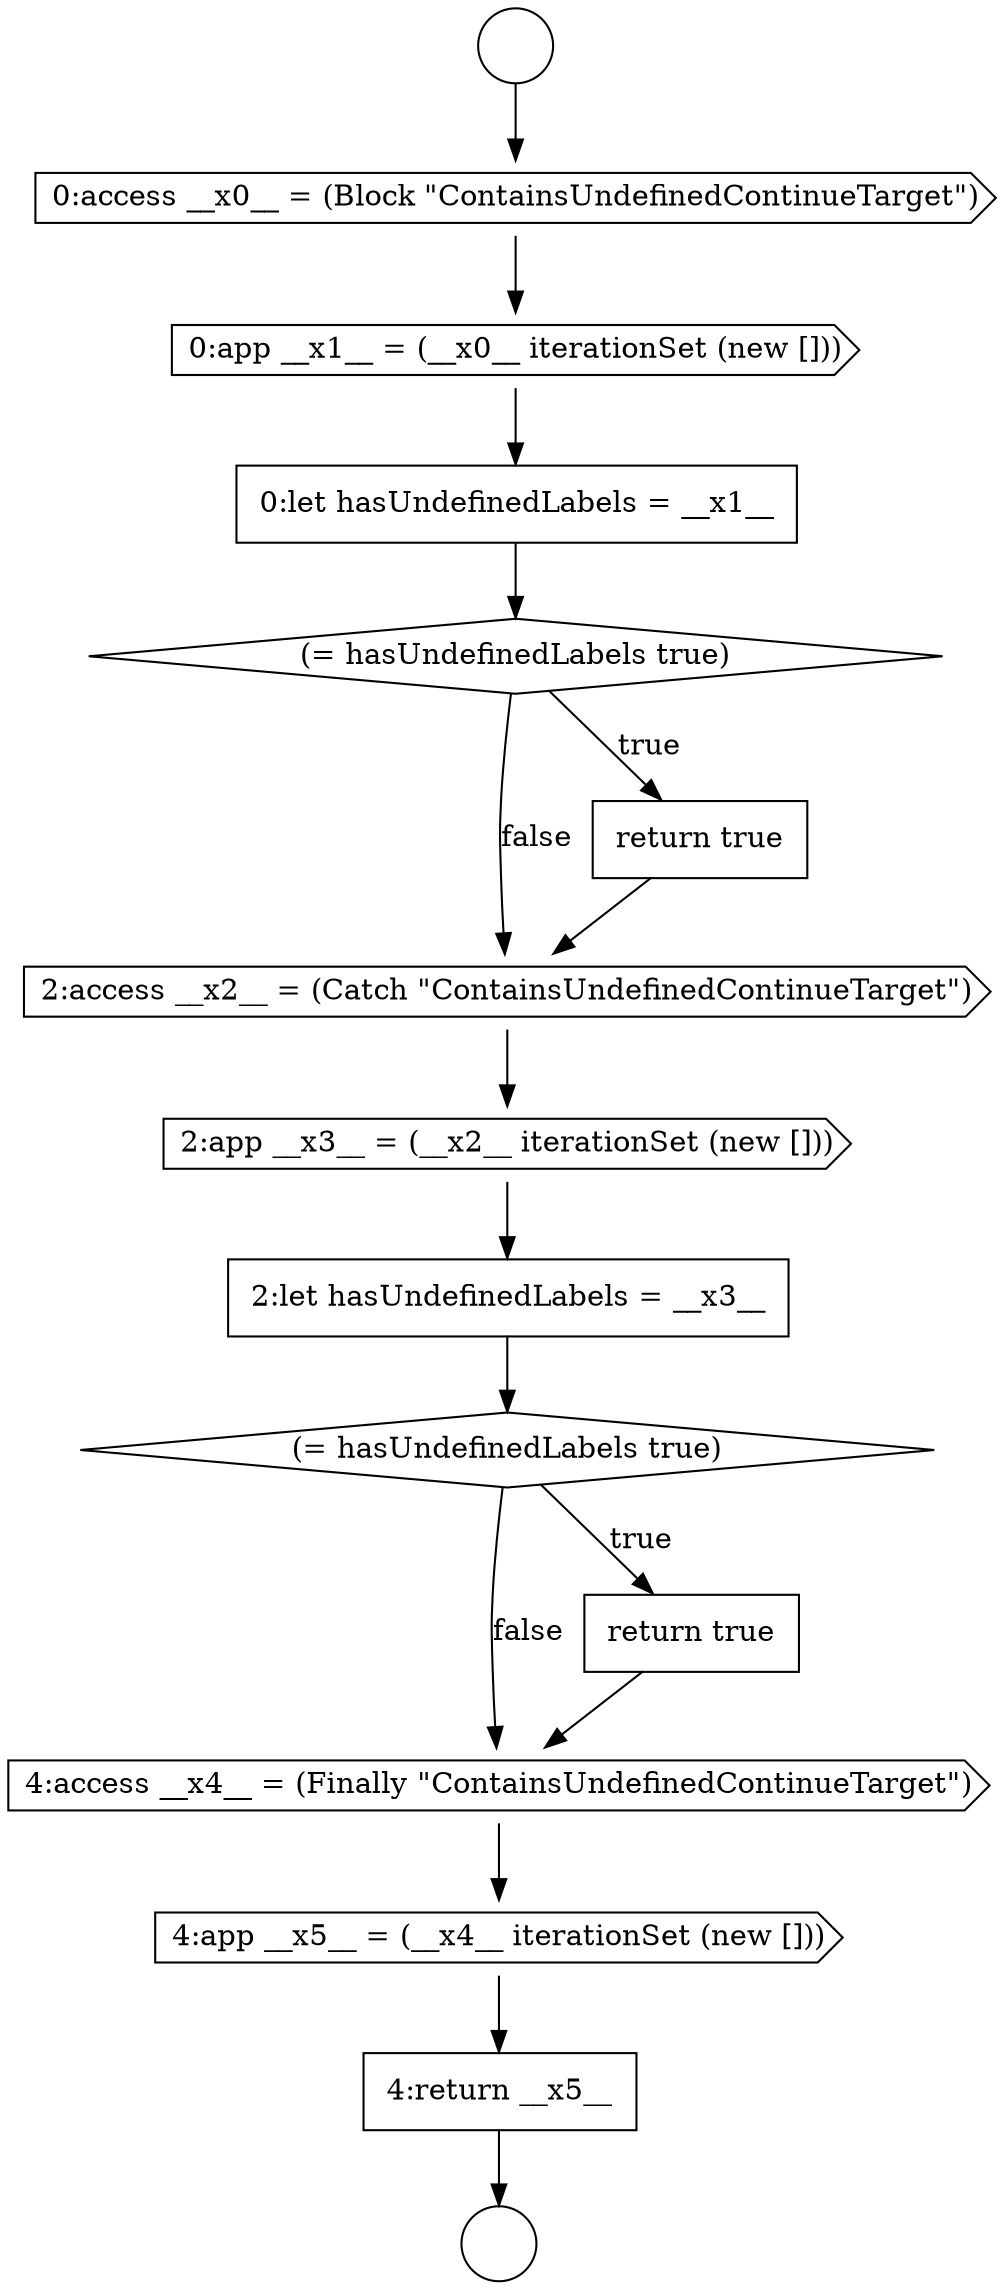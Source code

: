 digraph {
  node8082 [shape=circle label=" " color="black" fillcolor="white" style=filled]
  node8086 [shape=none, margin=0, label=<<font color="black">
    <table border="0" cellborder="1" cellspacing="0" cellpadding="10">
      <tr><td align="left">0:let hasUndefinedLabels = __x1__</td></tr>
    </table>
  </font>> color="black" fillcolor="white" style=filled]
  node8089 [shape=cds, label=<<font color="black">2:access __x2__ = (Catch &quot;ContainsUndefinedContinueTarget&quot;)</font>> color="black" fillcolor="white" style=filled]
  node8094 [shape=cds, label=<<font color="black">4:access __x4__ = (Finally &quot;ContainsUndefinedContinueTarget&quot;)</font>> color="black" fillcolor="white" style=filled]
  node8091 [shape=none, margin=0, label=<<font color="black">
    <table border="0" cellborder="1" cellspacing="0" cellpadding="10">
      <tr><td align="left">2:let hasUndefinedLabels = __x3__</td></tr>
    </table>
  </font>> color="black" fillcolor="white" style=filled]
  node8085 [shape=cds, label=<<font color="black">0:app __x1__ = (__x0__ iterationSet (new []))</font>> color="black" fillcolor="white" style=filled]
  node8090 [shape=cds, label=<<font color="black">2:app __x3__ = (__x2__ iterationSet (new []))</font>> color="black" fillcolor="white" style=filled]
  node8095 [shape=cds, label=<<font color="black">4:app __x5__ = (__x4__ iterationSet (new []))</font>> color="black" fillcolor="white" style=filled]
  node8092 [shape=diamond, label=<<font color="black">(= hasUndefinedLabels true)</font>> color="black" fillcolor="white" style=filled]
  node8088 [shape=none, margin=0, label=<<font color="black">
    <table border="0" cellborder="1" cellspacing="0" cellpadding="10">
      <tr><td align="left">return true</td></tr>
    </table>
  </font>> color="black" fillcolor="white" style=filled]
  node8084 [shape=cds, label=<<font color="black">0:access __x0__ = (Block &quot;ContainsUndefinedContinueTarget&quot;)</font>> color="black" fillcolor="white" style=filled]
  node8096 [shape=none, margin=0, label=<<font color="black">
    <table border="0" cellborder="1" cellspacing="0" cellpadding="10">
      <tr><td align="left">4:return __x5__</td></tr>
    </table>
  </font>> color="black" fillcolor="white" style=filled]
  node8087 [shape=diamond, label=<<font color="black">(= hasUndefinedLabels true)</font>> color="black" fillcolor="white" style=filled]
  node8083 [shape=circle label=" " color="black" fillcolor="white" style=filled]
  node8093 [shape=none, margin=0, label=<<font color="black">
    <table border="0" cellborder="1" cellspacing="0" cellpadding="10">
      <tr><td align="left">return true</td></tr>
    </table>
  </font>> color="black" fillcolor="white" style=filled]
  node8088 -> node8089 [ color="black"]
  node8084 -> node8085 [ color="black"]
  node8085 -> node8086 [ color="black"]
  node8093 -> node8094 [ color="black"]
  node8095 -> node8096 [ color="black"]
  node8089 -> node8090 [ color="black"]
  node8086 -> node8087 [ color="black"]
  node8092 -> node8093 [label=<<font color="black">true</font>> color="black"]
  node8092 -> node8094 [label=<<font color="black">false</font>> color="black"]
  node8096 -> node8083 [ color="black"]
  node8087 -> node8088 [label=<<font color="black">true</font>> color="black"]
  node8087 -> node8089 [label=<<font color="black">false</font>> color="black"]
  node8090 -> node8091 [ color="black"]
  node8091 -> node8092 [ color="black"]
  node8082 -> node8084 [ color="black"]
  node8094 -> node8095 [ color="black"]
}
